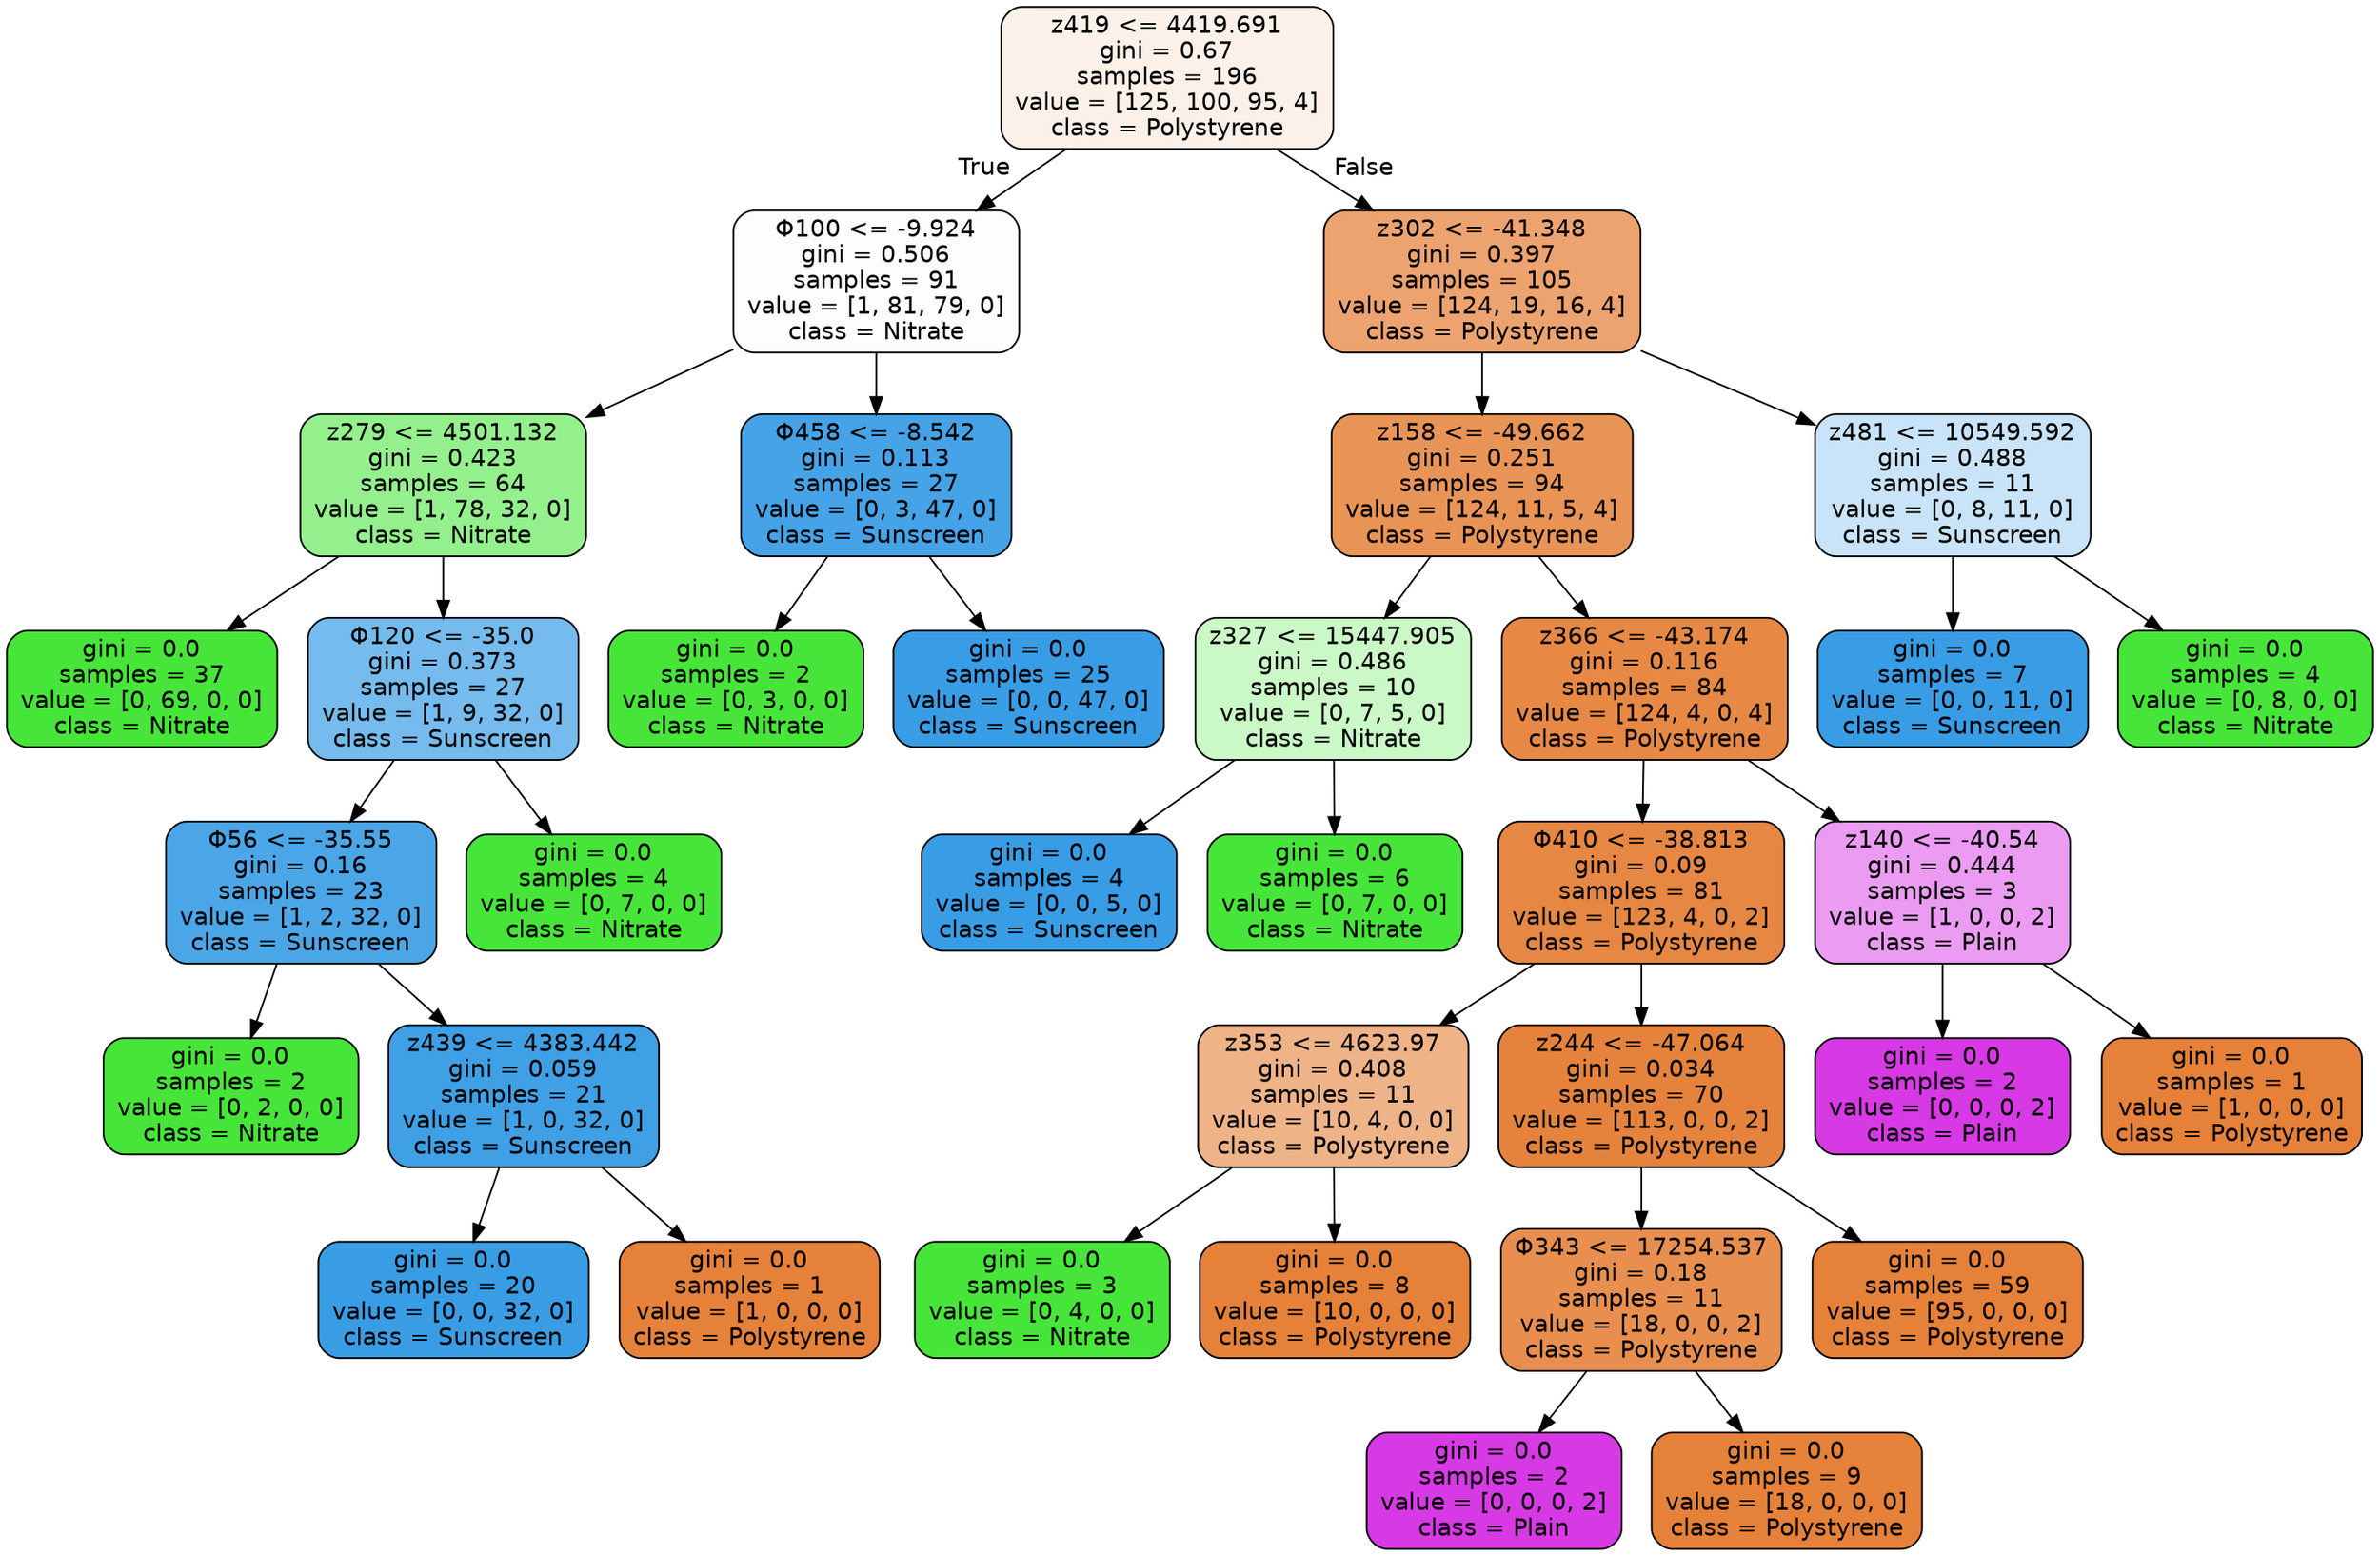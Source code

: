 digraph Tree {
node [shape=box, style="filled, rounded", color="black", fontname="helvetica"] ;
edge [fontname="helvetica"] ;
0 [label="z419 <= 4419.691\ngini = 0.67\nsamples = 196\nvalue = [125, 100, 95, 4]\nclass = Polystyrene", fillcolor="#fcf1e9"] ;
1 [label="Φ100 <= -9.924\ngini = 0.506\nsamples = 91\nvalue = [1, 81, 79, 0]\nclass = Nitrate", fillcolor="#fbfefa"] ;
0 -> 1 [labeldistance=2.5, labelangle=45, headlabel="True"] ;
2 [label="z279 <= 4501.132\ngini = 0.423\nsamples = 64\nvalue = [1, 78, 32, 0]\nclass = Nitrate", fillcolor="#94f08c"] ;
1 -> 2 ;
3 [label="gini = 0.0\nsamples = 37\nvalue = [0, 69, 0, 0]\nclass = Nitrate", fillcolor="#47e539"] ;
2 -> 3 ;
4 [label="Φ120 <= -35.0\ngini = 0.373\nsamples = 27\nvalue = [1, 9, 32, 0]\nclass = Sunscreen", fillcolor="#75bbed"] ;
2 -> 4 ;
5 [label="Φ56 <= -35.55\ngini = 0.16\nsamples = 23\nvalue = [1, 2, 32, 0]\nclass = Sunscreen", fillcolor="#4ba6e7"] ;
4 -> 5 ;
6 [label="gini = 0.0\nsamples = 2\nvalue = [0, 2, 0, 0]\nclass = Nitrate", fillcolor="#47e539"] ;
5 -> 6 ;
7 [label="z439 <= 4383.442\ngini = 0.059\nsamples = 21\nvalue = [1, 0, 32, 0]\nclass = Sunscreen", fillcolor="#3fa0e6"] ;
5 -> 7 ;
8 [label="gini = 0.0\nsamples = 20\nvalue = [0, 0, 32, 0]\nclass = Sunscreen", fillcolor="#399de5"] ;
7 -> 8 ;
9 [label="gini = 0.0\nsamples = 1\nvalue = [1, 0, 0, 0]\nclass = Polystyrene", fillcolor="#e58139"] ;
7 -> 9 ;
10 [label="gini = 0.0\nsamples = 4\nvalue = [0, 7, 0, 0]\nclass = Nitrate", fillcolor="#47e539"] ;
4 -> 10 ;
11 [label="Φ458 <= -8.542\ngini = 0.113\nsamples = 27\nvalue = [0, 3, 47, 0]\nclass = Sunscreen", fillcolor="#46a3e7"] ;
1 -> 11 ;
12 [label="gini = 0.0\nsamples = 2\nvalue = [0, 3, 0, 0]\nclass = Nitrate", fillcolor="#47e539"] ;
11 -> 12 ;
13 [label="gini = 0.0\nsamples = 25\nvalue = [0, 0, 47, 0]\nclass = Sunscreen", fillcolor="#399de5"] ;
11 -> 13 ;
14 [label="z302 <= -41.348\ngini = 0.397\nsamples = 105\nvalue = [124, 19, 16, 4]\nclass = Polystyrene", fillcolor="#eca36f"] ;
0 -> 14 [labeldistance=2.5, labelangle=-45, headlabel="False"] ;
15 [label="z158 <= -49.662\ngini = 0.251\nsamples = 94\nvalue = [124, 11, 5, 4]\nclass = Polystyrene", fillcolor="#e99457"] ;
14 -> 15 ;
16 [label="z327 <= 15447.905\ngini = 0.486\nsamples = 10\nvalue = [0, 7, 5, 0]\nclass = Nitrate", fillcolor="#caf8c6"] ;
15 -> 16 ;
17 [label="gini = 0.0\nsamples = 4\nvalue = [0, 0, 5, 0]\nclass = Sunscreen", fillcolor="#399de5"] ;
16 -> 17 ;
18 [label="gini = 0.0\nsamples = 6\nvalue = [0, 7, 0, 0]\nclass = Nitrate", fillcolor="#47e539"] ;
16 -> 18 ;
19 [label="z366 <= -43.174\ngini = 0.116\nsamples = 84\nvalue = [124, 4, 0, 4]\nclass = Polystyrene", fillcolor="#e78945"] ;
15 -> 19 ;
20 [label="Φ410 <= -38.813\ngini = 0.09\nsamples = 81\nvalue = [123, 4, 0, 2]\nclass = Polystyrene", fillcolor="#e68743"] ;
19 -> 20 ;
21 [label="z353 <= 4623.97\ngini = 0.408\nsamples = 11\nvalue = [10, 4, 0, 0]\nclass = Polystyrene", fillcolor="#efb388"] ;
20 -> 21 ;
22 [label="gini = 0.0\nsamples = 3\nvalue = [0, 4, 0, 0]\nclass = Nitrate", fillcolor="#47e539"] ;
21 -> 22 ;
23 [label="gini = 0.0\nsamples = 8\nvalue = [10, 0, 0, 0]\nclass = Polystyrene", fillcolor="#e58139"] ;
21 -> 23 ;
24 [label="z244 <= -47.064\ngini = 0.034\nsamples = 70\nvalue = [113, 0, 0, 2]\nclass = Polystyrene", fillcolor="#e5833d"] ;
20 -> 24 ;
25 [label="Φ343 <= 17254.537\ngini = 0.18\nsamples = 11\nvalue = [18, 0, 0, 2]\nclass = Polystyrene", fillcolor="#e88f4f"] ;
24 -> 25 ;
26 [label="gini = 0.0\nsamples = 2\nvalue = [0, 0, 0, 2]\nclass = Plain", fillcolor="#d739e5"] ;
25 -> 26 ;
27 [label="gini = 0.0\nsamples = 9\nvalue = [18, 0, 0, 0]\nclass = Polystyrene", fillcolor="#e58139"] ;
25 -> 27 ;
28 [label="gini = 0.0\nsamples = 59\nvalue = [95, 0, 0, 0]\nclass = Polystyrene", fillcolor="#e58139"] ;
24 -> 28 ;
29 [label="z140 <= -40.54\ngini = 0.444\nsamples = 3\nvalue = [1, 0, 0, 2]\nclass = Plain", fillcolor="#eb9cf2"] ;
19 -> 29 ;
30 [label="gini = 0.0\nsamples = 2\nvalue = [0, 0, 0, 2]\nclass = Plain", fillcolor="#d739e5"] ;
29 -> 30 ;
31 [label="gini = 0.0\nsamples = 1\nvalue = [1, 0, 0, 0]\nclass = Polystyrene", fillcolor="#e58139"] ;
29 -> 31 ;
32 [label="z481 <= 10549.592\ngini = 0.488\nsamples = 11\nvalue = [0, 8, 11, 0]\nclass = Sunscreen", fillcolor="#c9e4f8"] ;
14 -> 32 ;
33 [label="gini = 0.0\nsamples = 7\nvalue = [0, 0, 11, 0]\nclass = Sunscreen", fillcolor="#399de5"] ;
32 -> 33 ;
34 [label="gini = 0.0\nsamples = 4\nvalue = [0, 8, 0, 0]\nclass = Nitrate", fillcolor="#47e539"] ;
32 -> 34 ;
}